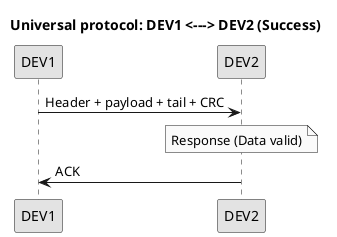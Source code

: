 @startuml

skinparam monochrome true


 title Universal protocol: DEV1 <---> DEV2 (Success)

DEV1 -> DEV2: Header + payload + tail + CRC
note over DEV2: Response (Data valid)
DEV2 -> DEV1: ACK


@enduml
